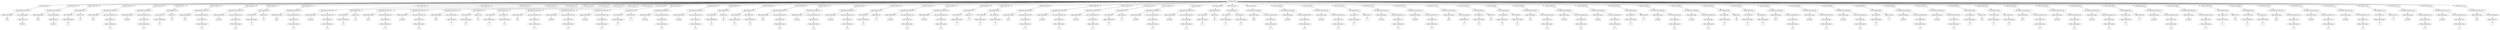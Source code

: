 /*
 * AST in dot format generated by phc -- the PHP compiler
 */

digraph AST {
node_0 [label="AST_php_script"];
node_1 [label="AST_eval_expr (13)"];
node_2 [label="AST_method_invocation (13)"];
node_3 [label="Token_method_name"];
node_4 [label="eval", shape=box]
node_3 -> node_4;
node_5 [label="AST_actual_parameter"];
node_6 [label="Token_string (13)"];
node_7 [label="function f..", shape=box]
node_6 -> node_7;
node_5 -> node_6;
node_2 -> node_5;
node_2 -> node_3;
node_1 -> node_2;
node_8 [label="AST_eval_expr (14)"];
node_9 [label="AST_method_invocation (14)"];
node_10 [label="Token_method_name"];
node_11 [label="eval", shape=box]
node_10 -> node_11;
node_12 [label="AST_actual_parameter"];
node_13 [label="Token_string (14)"];
node_14 [label="function f..", shape=box]
node_13 -> node_14;
node_12 -> node_13;
node_9 -> node_12;
node_9 -> node_10;
node_8 -> node_9;
node_15 [label="AST_eval_expr (18)"];
node_16 [label="AST_assignment (18)"];
node_17 [label="AST_variable (18)"];
node_18 [label="Token_variable_name"];
node_19 [label="a", shape=box]
node_18 -> node_19;
node_17 -> node_18;
node_20 [label="Token_int (18)"];
node_21 [label="10", shape=box]
node_20 -> node_21;
node_16 -> node_20;
node_16 -> node_17;
node_15 -> node_16;
node_22 [label="AST_eval_expr (19)"];
node_23 [label="AST_method_invocation (19)"];
node_24 [label="Token_method_name"];
node_25 [label="fun", shape=box]
node_24 -> node_25;
node_26 [label="AST_actual_parameter (19)"];
node_27 [label="AST_variable (19)"];
node_28 [label="Token_variable_name"];
node_29 [label="a", shape=box]
node_28 -> node_29;
node_27 -> node_28;
node_26 -> node_27;
node_23 -> node_26;
node_23 -> node_24;
node_22 -> node_23;
node_30 [label="AST_eval_expr (20)"];
node_31 [label="AST_method_invocation (20)"];
node_32 [label="Token_method_name"];
node_33 [label="var_export", shape=box]
node_32 -> node_33;
node_34 [label="AST_actual_parameter (20)"];
node_35 [label="AST_variable (20)"];
node_36 [label="Token_variable_name"];
node_37 [label="a", shape=box]
node_36 -> node_37;
node_35 -> node_36;
node_34 -> node_35;
node_31 -> node_34;
node_31 -> node_32;
node_30 -> node_31;
node_38 [label="AST_eval_expr (22)"];
node_39 [label="AST_assignment (22)"];
node_40 [label="AST_variable (22)"];
node_41 [label="Token_variable_name"];
node_42 [label="b", shape=box]
node_41 -> node_42;
node_40 -> node_41;
node_43 [label="Token_int (22)"];
node_44 [label="20", shape=box]
node_43 -> node_44;
node_39 -> node_43;
node_39 -> node_40;
node_38 -> node_39;
node_45 [label="AST_eval_expr (23)"];
node_46 [label="AST_method_invocation (23)"];
node_47 [label="Token_method_name"];
node_48 [label="fun", shape=box]
node_47 -> node_48;
node_49 [label="AST_actual_parameter (23)"];
node_50 [label="AST_variable (23)"];
node_51 [label="Token_variable_name"];
node_52 [label="b", shape=box]
node_51 -> node_52;
node_50 -> node_51;
node_49 -> node_50;
node_46 -> node_49;
node_46 -> node_47;
node_45 -> node_46;
node_53 [label="AST_eval_expr (24)"];
node_54 [label="AST_method_invocation (24)"];
node_55 [label="Token_method_name"];
node_56 [label="var_export", shape=box]
node_55 -> node_56;
node_57 [label="AST_actual_parameter (24)"];
node_58 [label="AST_variable (24)"];
node_59 [label="Token_variable_name"];
node_60 [label="b", shape=box]
node_59 -> node_60;
node_58 -> node_59;
node_57 -> node_58;
node_54 -> node_57;
node_54 -> node_55;
node_53 -> node_54;
node_61 [label="AST_eval_expr (26)"];
node_62 [label="AST_assignment (26)"];
node_63 [label="AST_variable (26)"];
node_64 [label="Token_variable_name"];
node_65 [label="c", shape=box]
node_64 -> node_65;
node_63 -> node_64;
node_66 [label="Token_int (26)"];
node_67 [label="30", shape=box]
node_66 -> node_67;
node_62 -> node_66;
node_62 -> node_63;
node_61 -> node_62;
node_68 [label="AST_eval_expr (27)"];
node_69 [label="AST_method_invocation (27)"];
node_70 [label="Token_method_name"];
node_71 [label="fun_r", shape=box]
node_70 -> node_71;
node_72 [label="AST_actual_parameter (27)"];
node_73 [label="AST_variable (27)"];
node_74 [label="Token_variable_name"];
node_75 [label="c", shape=box]
node_74 -> node_75;
node_73 -> node_74;
node_72 -> node_73;
node_69 -> node_72;
node_69 -> node_70;
node_68 -> node_69;
node_76 [label="AST_eval_expr (28)"];
node_77 [label="AST_method_invocation (28)"];
node_78 [label="Token_method_name"];
node_79 [label="var_export", shape=box]
node_78 -> node_79;
node_80 [label="AST_actual_parameter (28)"];
node_81 [label="AST_variable (28)"];
node_82 [label="Token_variable_name"];
node_83 [label="c", shape=box]
node_82 -> node_83;
node_81 -> node_82;
node_80 -> node_81;
node_77 -> node_80;
node_77 -> node_78;
node_76 -> node_77;
node_84 [label="AST_eval_expr (30)"];
node_85 [label="AST_assignment (30)"];
node_86 [label="AST_variable (30)"];
node_87 [label="Token_variable_name"];
node_88 [label="d", shape=box]
node_87 -> node_88;
node_86 -> node_87;
node_89 [label="Token_int (30)"];
node_90 [label="40", shape=box]
node_89 -> node_90;
node_85 -> node_89;
node_85 -> node_86;
node_84 -> node_85;
node_91 [label="AST_eval_expr (31)"];
node_92 [label="AST_method_invocation (31)"];
node_93 [label="Token_method_name"];
node_94 [label="fun_r", shape=box]
node_93 -> node_94;
node_95 [label="AST_actual_parameter (31)"];
node_96 [label="AST_variable (31)"];
node_97 [label="Token_variable_name"];
node_98 [label="d", shape=box]
node_97 -> node_98;
node_96 -> node_97;
node_95 -> node_96;
node_92 -> node_95;
node_92 -> node_93;
node_91 -> node_92;
node_99 [label="AST_eval_expr (32)"];
node_100 [label="AST_method_invocation (32)"];
node_101 [label="Token_method_name"];
node_102 [label="var_export", shape=box]
node_101 -> node_102;
node_103 [label="AST_actual_parameter (32)"];
node_104 [label="AST_variable (32)"];
node_105 [label="Token_variable_name"];
node_106 [label="d", shape=box]
node_105 -> node_106;
node_104 -> node_105;
node_103 -> node_104;
node_100 -> node_103;
node_100 -> node_101;
node_99 -> node_100;
node_107 [label="AST_eval_expr (34)"];
node_108 [label="AST_method_invocation (34)"];
node_109 [label="Token_method_name"];
node_110 [label="echo", shape=box]
node_109 -> node_110;
node_111 [label="AST_actual_parameter"];
node_112 [label="Token_string (34)"];
node_113 [label="", shape=box]
node_112 -> node_113;
node_111 -> node_112;
node_108 -> node_111;
node_108 -> node_109;
node_107 -> node_108;
node_114 [label="AST_eval_expr (40)"];
node_115 [label="AST_assignment (40)"];
node_116 [label="AST_variable (40)"];
node_117 [label="Token_variable_name"];
node_118 [label="e", shape=box]
node_117 -> node_118;
node_116 -> node_117;
node_119 [label="Token_int (40)"];
node_120 [label="50", shape=box]
node_119 -> node_120;
node_115 -> node_119;
node_115 -> node_116;
node_114 -> node_115;
node_121 [label="AST_eval_expr (41)"];
node_122 [label="AST_assignment (41)"];
node_123 [label="AST_variable (41)"];
node_124 [label="Token_variable_name"];
node_125 [label="f", shape=box]
node_124 -> node_125;
node_123 -> node_124;
node_126 [label="AST_variable (41)"];
node_127 [label="Token_variable_name"];
node_128 [label="e", shape=box]
node_127 -> node_128;
node_126 -> node_127;
node_122 -> node_126;
node_122 -> node_123;
node_121 -> node_122;
node_129 [label="AST_eval_expr (42)"];
node_130 [label="AST_method_invocation (42)"];
node_131 [label="Token_method_name"];
node_132 [label="fun", shape=box]
node_131 -> node_132;
node_133 [label="AST_actual_parameter (42)"];
node_134 [label="AST_variable (42)"];
node_135 [label="Token_variable_name"];
node_136 [label="f", shape=box]
node_135 -> node_136;
node_134 -> node_135;
node_133 -> node_134;
node_130 -> node_133;
node_130 -> node_131;
node_129 -> node_130;
node_137 [label="AST_eval_expr (43)"];
node_138 [label="AST_method_invocation (43)"];
node_139 [label="Token_method_name"];
node_140 [label="var_export", shape=box]
node_139 -> node_140;
node_141 [label="AST_actual_parameter (43)"];
node_142 [label="AST_variable (43)"];
node_143 [label="Token_variable_name"];
node_144 [label="e", shape=box]
node_143 -> node_144;
node_142 -> node_143;
node_141 -> node_142;
node_138 -> node_141;
node_138 -> node_139;
node_137 -> node_138;
node_145 [label="AST_eval_expr (44)"];
node_146 [label="AST_method_invocation (44)"];
node_147 [label="Token_method_name"];
node_148 [label="var_export", shape=box]
node_147 -> node_148;
node_149 [label="AST_actual_parameter (44)"];
node_150 [label="AST_variable (44)"];
node_151 [label="Token_variable_name"];
node_152 [label="f", shape=box]
node_151 -> node_152;
node_150 -> node_151;
node_149 -> node_150;
node_146 -> node_149;
node_146 -> node_147;
node_145 -> node_146;
node_153 [label="AST_eval_expr (45)"];
node_154 [label="AST_assignment (45)"];
node_155 [label="AST_variable (45)"];
node_156 [label="Token_variable_name"];
node_157 [label="f", shape=box]
node_156 -> node_157;
node_155 -> node_156;
node_158 [label="Token_string (45)"];
node_159 [label="y", shape=box]
node_158 -> node_159;
node_154 -> node_158;
node_154 -> node_155;
node_153 -> node_154;
node_160 [label="AST_eval_expr (46)"];
node_161 [label="AST_method_invocation (46)"];
node_162 [label="Token_method_name"];
node_163 [label="var_export", shape=box]
node_162 -> node_163;
node_164 [label="AST_actual_parameter (46)"];
node_165 [label="AST_variable (46)"];
node_166 [label="Token_variable_name"];
node_167 [label="e", shape=box]
node_166 -> node_167;
node_165 -> node_166;
node_164 -> node_165;
node_161 -> node_164;
node_161 -> node_162;
node_160 -> node_161;
node_168 [label="AST_eval_expr (47)"];
node_169 [label="AST_method_invocation (47)"];
node_170 [label="Token_method_name"];
node_171 [label="var_export", shape=box]
node_170 -> node_171;
node_172 [label="AST_actual_parameter (47)"];
node_173 [label="AST_variable (47)"];
node_174 [label="Token_variable_name"];
node_175 [label="f", shape=box]
node_174 -> node_175;
node_173 -> node_174;
node_172 -> node_173;
node_169 -> node_172;
node_169 -> node_170;
node_168 -> node_169;
node_176 [label="AST_eval_expr (48)"];
node_177 [label="AST_assignment (48)"];
node_178 [label="AST_variable (48)"];
node_179 [label="Token_variable_name"];
node_180 [label="g", shape=box]
node_179 -> node_180;
node_178 -> node_179;
node_181 [label="Token_int (48)"];
node_182 [label="60", shape=box]
node_181 -> node_182;
node_177 -> node_181;
node_177 -> node_178;
node_176 -> node_177;
node_183 [label="AST_eval_expr (49)"];
node_184 [label="AST_assignment (49)"];
node_185 [label="AST_variable (49)"];
node_186 [label="Token_variable_name"];
node_187 [label="h", shape=box]
node_186 -> node_187;
node_185 -> node_186;
node_188 [label="AST_variable (49)"];
node_189 [label="Token_variable_name"];
node_190 [label="g", shape=box]
node_189 -> node_190;
node_188 -> node_189;
node_184 -> node_188;
node_184 -> node_185;
node_183 -> node_184;
node_191 [label="AST_eval_expr (50)"];
node_192 [label="AST_method_invocation (50)"];
node_193 [label="Token_method_name"];
node_194 [label="fun", shape=box]
node_193 -> node_194;
node_195 [label="AST_actual_parameter (50)"];
node_196 [label="AST_variable (50)"];
node_197 [label="Token_variable_name"];
node_198 [label="h", shape=box]
node_197 -> node_198;
node_196 -> node_197;
node_195 -> node_196;
node_192 -> node_195;
node_192 -> node_193;
node_191 -> node_192;
node_199 [label="AST_eval_expr (51)"];
node_200 [label="AST_method_invocation (51)"];
node_201 [label="Token_method_name"];
node_202 [label="var_export", shape=box]
node_201 -> node_202;
node_203 [label="AST_actual_parameter (51)"];
node_204 [label="AST_variable (51)"];
node_205 [label="Token_variable_name"];
node_206 [label="g", shape=box]
node_205 -> node_206;
node_204 -> node_205;
node_203 -> node_204;
node_200 -> node_203;
node_200 -> node_201;
node_199 -> node_200;
node_207 [label="AST_eval_expr (52)"];
node_208 [label="AST_method_invocation (52)"];
node_209 [label="Token_method_name"];
node_210 [label="var_export", shape=box]
node_209 -> node_210;
node_211 [label="AST_actual_parameter (52)"];
node_212 [label="AST_variable (52)"];
node_213 [label="Token_variable_name"];
node_214 [label="h", shape=box]
node_213 -> node_214;
node_212 -> node_213;
node_211 -> node_212;
node_208 -> node_211;
node_208 -> node_209;
node_207 -> node_208;
node_215 [label="AST_eval_expr (53)"];
node_216 [label="AST_assignment (53)"];
node_217 [label="AST_variable (53)"];
node_218 [label="Token_variable_name"];
node_219 [label="h", shape=box]
node_218 -> node_219;
node_217 -> node_218;
node_220 [label="Token_string (53)"];
node_221 [label="y", shape=box]
node_220 -> node_221;
node_216 -> node_220;
node_216 -> node_217;
node_215 -> node_216;
node_222 [label="AST_eval_expr (54)"];
node_223 [label="AST_method_invocation (54)"];
node_224 [label="Token_method_name"];
node_225 [label="var_export", shape=box]
node_224 -> node_225;
node_226 [label="AST_actual_parameter (54)"];
node_227 [label="AST_variable (54)"];
node_228 [label="Token_variable_name"];
node_229 [label="g", shape=box]
node_228 -> node_229;
node_227 -> node_228;
node_226 -> node_227;
node_223 -> node_226;
node_223 -> node_224;
node_222 -> node_223;
node_230 [label="AST_eval_expr (55)"];
node_231 [label="AST_method_invocation (55)"];
node_232 [label="Token_method_name"];
node_233 [label="var_export", shape=box]
node_232 -> node_233;
node_234 [label="AST_actual_parameter (55)"];
node_235 [label="AST_variable (55)"];
node_236 [label="Token_variable_name"];
node_237 [label="h", shape=box]
node_236 -> node_237;
node_235 -> node_236;
node_234 -> node_235;
node_231 -> node_234;
node_231 -> node_232;
node_230 -> node_231;
node_238 [label="AST_eval_expr (57)"];
node_239 [label="AST_assignment (57)"];
node_240 [label="AST_variable (57)"];
node_241 [label="Token_variable_name"];
node_242 [label="i", shape=box]
node_241 -> node_242;
node_240 -> node_241;
node_243 [label="Token_int (57)"];
node_244 [label="70", shape=box]
node_243 -> node_244;
node_239 -> node_243;
node_239 -> node_240;
node_238 -> node_239;
node_245 [label="AST_eval_expr (58)"];
node_246 [label="AST_assignment (58)"];
node_247 [label="AST_variable (58)"];
node_248 [label="Token_variable_name"];
node_249 [label="j", shape=box]
node_248 -> node_249;
node_247 -> node_248;
node_250 [label="AST_variable (58)"];
node_251 [label="Token_variable_name"];
node_252 [label="i", shape=box]
node_251 -> node_252;
node_250 -> node_251;
node_246 -> node_250;
node_246 -> node_247;
node_245 -> node_246;
node_253 [label="AST_eval_expr (59)"];
node_254 [label="AST_method_invocation (59)"];
node_255 [label="Token_method_name"];
node_256 [label="fun_r", shape=box]
node_255 -> node_256;
node_257 [label="AST_actual_parameter (59)"];
node_258 [label="AST_variable (59)"];
node_259 [label="Token_variable_name"];
node_260 [label="j", shape=box]
node_259 -> node_260;
node_258 -> node_259;
node_257 -> node_258;
node_254 -> node_257;
node_254 -> node_255;
node_253 -> node_254;
node_261 [label="AST_eval_expr (60)"];
node_262 [label="AST_method_invocation (60)"];
node_263 [label="Token_method_name"];
node_264 [label="var_export", shape=box]
node_263 -> node_264;
node_265 [label="AST_actual_parameter (60)"];
node_266 [label="AST_variable (60)"];
node_267 [label="Token_variable_name"];
node_268 [label="i", shape=box]
node_267 -> node_268;
node_266 -> node_267;
node_265 -> node_266;
node_262 -> node_265;
node_262 -> node_263;
node_261 -> node_262;
node_269 [label="AST_eval_expr (61)"];
node_270 [label="AST_method_invocation (61)"];
node_271 [label="Token_method_name"];
node_272 [label="var_export", shape=box]
node_271 -> node_272;
node_273 [label="AST_actual_parameter (61)"];
node_274 [label="AST_variable (61)"];
node_275 [label="Token_variable_name"];
node_276 [label="j", shape=box]
node_275 -> node_276;
node_274 -> node_275;
node_273 -> node_274;
node_270 -> node_273;
node_270 -> node_271;
node_269 -> node_270;
node_277 [label="AST_eval_expr (62)"];
node_278 [label="AST_assignment (62)"];
node_279 [label="AST_variable (62)"];
node_280 [label="Token_variable_name"];
node_281 [label="j", shape=box]
node_280 -> node_281;
node_279 -> node_280;
node_282 [label="Token_string (62)"];
node_283 [label="y", shape=box]
node_282 -> node_283;
node_278 -> node_282;
node_278 -> node_279;
node_277 -> node_278;
node_284 [label="AST_eval_expr (63)"];
node_285 [label="AST_method_invocation (63)"];
node_286 [label="Token_method_name"];
node_287 [label="var_export", shape=box]
node_286 -> node_287;
node_288 [label="AST_actual_parameter (63)"];
node_289 [label="AST_variable (63)"];
node_290 [label="Token_variable_name"];
node_291 [label="i", shape=box]
node_290 -> node_291;
node_289 -> node_290;
node_288 -> node_289;
node_285 -> node_288;
node_285 -> node_286;
node_284 -> node_285;
node_292 [label="AST_eval_expr (64)"];
node_293 [label="AST_method_invocation (64)"];
node_294 [label="Token_method_name"];
node_295 [label="var_export", shape=box]
node_294 -> node_295;
node_296 [label="AST_actual_parameter (64)"];
node_297 [label="AST_variable (64)"];
node_298 [label="Token_variable_name"];
node_299 [label="j", shape=box]
node_298 -> node_299;
node_297 -> node_298;
node_296 -> node_297;
node_293 -> node_296;
node_293 -> node_294;
node_292 -> node_293;
node_300 [label="AST_eval_expr (66)"];
node_301 [label="AST_assignment (66)"];
node_302 [label="AST_variable (66)"];
node_303 [label="Token_variable_name"];
node_304 [label="k", shape=box]
node_303 -> node_304;
node_302 -> node_303;
node_305 [label="Token_int (66)"];
node_306 [label="80", shape=box]
node_305 -> node_306;
node_301 -> node_305;
node_301 -> node_302;
node_300 -> node_301;
node_307 [label="AST_eval_expr (67)"];
node_308 [label="AST_assignment (67)"];
node_309 [label="AST_variable (67)"];
node_310 [label="Token_variable_name"];
node_311 [label="l", shape=box]
node_310 -> node_311;
node_309 -> node_310;
node_312 [label="AST_variable (67)"];
node_313 [label="Token_variable_name"];
node_314 [label="k", shape=box]
node_313 -> node_314;
node_312 -> node_313;
node_308 -> node_312;
node_308 -> node_309;
node_307 -> node_308;
node_315 [label="AST_eval_expr (68)"];
node_316 [label="AST_method_invocation (68)"];
node_317 [label="Token_method_name"];
node_318 [label="fun_r", shape=box]
node_317 -> node_318;
node_319 [label="AST_actual_parameter (68)"];
node_320 [label="AST_variable (68)"];
node_321 [label="Token_variable_name"];
node_322 [label="l", shape=box]
node_321 -> node_322;
node_320 -> node_321;
node_319 -> node_320;
node_316 -> node_319;
node_316 -> node_317;
node_315 -> node_316;
node_323 [label="AST_eval_expr (69)"];
node_324 [label="AST_method_invocation (69)"];
node_325 [label="Token_method_name"];
node_326 [label="var_export", shape=box]
node_325 -> node_326;
node_327 [label="AST_actual_parameter (69)"];
node_328 [label="AST_variable (69)"];
node_329 [label="Token_variable_name"];
node_330 [label="k", shape=box]
node_329 -> node_330;
node_328 -> node_329;
node_327 -> node_328;
node_324 -> node_327;
node_324 -> node_325;
node_323 -> node_324;
node_331 [label="AST_eval_expr (70)"];
node_332 [label="AST_method_invocation (70)"];
node_333 [label="Token_method_name"];
node_334 [label="var_export", shape=box]
node_333 -> node_334;
node_335 [label="AST_actual_parameter (70)"];
node_336 [label="AST_variable (70)"];
node_337 [label="Token_variable_name"];
node_338 [label="l", shape=box]
node_337 -> node_338;
node_336 -> node_337;
node_335 -> node_336;
node_332 -> node_335;
node_332 -> node_333;
node_331 -> node_332;
node_339 [label="AST_eval_expr (71)"];
node_340 [label="AST_assignment (71)"];
node_341 [label="AST_variable (71)"];
node_342 [label="Token_variable_name"];
node_343 [label="l", shape=box]
node_342 -> node_343;
node_341 -> node_342;
node_344 [label="Token_string (71)"];
node_345 [label="y", shape=box]
node_344 -> node_345;
node_340 -> node_344;
node_340 -> node_341;
node_339 -> node_340;
node_346 [label="AST_eval_expr (72)"];
node_347 [label="AST_method_invocation (72)"];
node_348 [label="Token_method_name"];
node_349 [label="var_export", shape=box]
node_348 -> node_349;
node_350 [label="AST_actual_parameter (72)"];
node_351 [label="AST_variable (72)"];
node_352 [label="Token_variable_name"];
node_353 [label="k", shape=box]
node_352 -> node_353;
node_351 -> node_352;
node_350 -> node_351;
node_347 -> node_350;
node_347 -> node_348;
node_346 -> node_347;
node_354 [label="AST_eval_expr (73)"];
node_355 [label="AST_method_invocation (73)"];
node_356 [label="Token_method_name"];
node_357 [label="var_export", shape=box]
node_356 -> node_357;
node_358 [label="AST_actual_parameter (73)"];
node_359 [label="AST_variable (73)"];
node_360 [label="Token_variable_name"];
node_361 [label="l", shape=box]
node_360 -> node_361;
node_359 -> node_360;
node_358 -> node_359;
node_355 -> node_358;
node_355 -> node_356;
node_354 -> node_355;
node_362 [label="AST_eval_expr (74)"];
node_363 [label="AST_method_invocation (74)"];
node_364 [label="Token_method_name"];
node_365 [label="echo", shape=box]
node_364 -> node_365;
node_366 [label="AST_actual_parameter"];
node_367 [label="Token_string (74)"];
node_368 [label="", shape=box]
node_367 -> node_368;
node_366 -> node_367;
node_363 -> node_366;
node_363 -> node_364;
node_362 -> node_363;
node_369 [label="AST_eval_expr (81)"];
node_370 [label="AST_assignment (81)"];
node_371 [label="AST_variable (81)"];
node_372 [label="Token_variable_name"];
node_373 [label="m", shape=box]
node_372 -> node_373;
node_371 -> node_372;
node_374 [label="Token_int (81)"];
node_375 [label="90", shape=box]
node_374 -> node_375;
node_370 -> node_374;
node_370 -> node_371;
node_369 -> node_370;
node_376 [label="AST_eval_expr (82)"];
node_377 [label="AST_assignment (82)"];
node_378 [label="AST_variable (82)"];
node_379 [label="Token_variable_name"];
node_380 [label="n", shape=box]
node_379 -> node_380;
node_378 -> node_379;
node_381 [label="AST_variable (82)"];
node_382 [label="Token_variable_name"];
node_383 [label="m", shape=box]
node_382 -> node_383;
node_381 -> node_382;
node_377 -> node_381;
node_377 -> node_378;
node_376 -> node_377;
node_384 [label="AST_eval_expr (83)"];
node_385 [label="AST_method_invocation (83)"];
node_386 [label="Token_method_name"];
node_387 [label="fun", shape=box]
node_386 -> node_387;
node_388 [label="AST_actual_parameter (83)"];
node_389 [label="AST_variable (83)"];
node_390 [label="Token_variable_name"];
node_391 [label="n", shape=box]
node_390 -> node_391;
node_389 -> node_390;
node_388 -> node_389;
node_385 -> node_388;
node_385 -> node_386;
node_384 -> node_385;
node_392 [label="AST_eval_expr (84)"];
node_393 [label="AST_method_invocation (84)"];
node_394 [label="Token_method_name"];
node_395 [label="var_export", shape=box]
node_394 -> node_395;
node_396 [label="AST_actual_parameter (84)"];
node_397 [label="AST_variable (84)"];
node_398 [label="Token_variable_name"];
node_399 [label="m", shape=box]
node_398 -> node_399;
node_397 -> node_398;
node_396 -> node_397;
node_393 -> node_396;
node_393 -> node_394;
node_392 -> node_393;
node_400 [label="AST_eval_expr (85)"];
node_401 [label="AST_method_invocation (85)"];
node_402 [label="Token_method_name"];
node_403 [label="var_export", shape=box]
node_402 -> node_403;
node_404 [label="AST_actual_parameter (85)"];
node_405 [label="AST_variable (85)"];
node_406 [label="Token_variable_name"];
node_407 [label="n", shape=box]
node_406 -> node_407;
node_405 -> node_406;
node_404 -> node_405;
node_401 -> node_404;
node_401 -> node_402;
node_400 -> node_401;
node_408 [label="AST_eval_expr (86)"];
node_409 [label="AST_assignment (86)"];
node_410 [label="AST_variable (86)"];
node_411 [label="Token_variable_name"];
node_412 [label="m", shape=box]
node_411 -> node_412;
node_410 -> node_411;
node_413 [label="Token_string (86)"];
node_414 [label="y", shape=box]
node_413 -> node_414;
node_409 -> node_413;
node_409 -> node_410;
node_408 -> node_409;
node_415 [label="AST_eval_expr (87)"];
node_416 [label="AST_method_invocation (87)"];
node_417 [label="Token_method_name"];
node_418 [label="var_export", shape=box]
node_417 -> node_418;
node_419 [label="AST_actual_parameter (87)"];
node_420 [label="AST_variable (87)"];
node_421 [label="Token_variable_name"];
node_422 [label="m", shape=box]
node_421 -> node_422;
node_420 -> node_421;
node_419 -> node_420;
node_416 -> node_419;
node_416 -> node_417;
node_415 -> node_416;
node_423 [label="AST_eval_expr (88)"];
node_424 [label="AST_method_invocation (88)"];
node_425 [label="Token_method_name"];
node_426 [label="var_export", shape=box]
node_425 -> node_426;
node_427 [label="AST_actual_parameter (88)"];
node_428 [label="AST_variable (88)"];
node_429 [label="Token_variable_name"];
node_430 [label="n", shape=box]
node_429 -> node_430;
node_428 -> node_429;
node_427 -> node_428;
node_424 -> node_427;
node_424 -> node_425;
node_423 -> node_424;
node_431 [label="AST_eval_expr (90)"];
node_432 [label="AST_assignment (90)"];
node_433 [label="AST_variable (90)"];
node_434 [label="Token_variable_name"];
node_435 [label="o", shape=box]
node_434 -> node_435;
node_433 -> node_434;
node_436 [label="Token_int (90)"];
node_437 [label="100", shape=box]
node_436 -> node_437;
node_432 -> node_436;
node_432 -> node_433;
node_431 -> node_432;
node_438 [label="AST_eval_expr (91)"];
node_439 [label="AST_assignment (91)"];
node_440 [label="AST_variable (91)"];
node_441 [label="Token_variable_name"];
node_442 [label="p", shape=box]
node_441 -> node_442;
node_440 -> node_441;
node_443 [label="AST_variable (91)"];
node_444 [label="Token_variable_name"];
node_445 [label="o", shape=box]
node_444 -> node_445;
node_443 -> node_444;
node_439 -> node_443;
node_439 -> node_440;
node_438 -> node_439;
node_446 [label="AST_eval_expr (92)"];
node_447 [label="AST_method_invocation (92)"];
node_448 [label="Token_method_name"];
node_449 [label="fun", shape=box]
node_448 -> node_449;
node_450 [label="AST_actual_parameter (92)"];
node_451 [label="AST_variable (92)"];
node_452 [label="Token_variable_name"];
node_453 [label="p", shape=box]
node_452 -> node_453;
node_451 -> node_452;
node_450 -> node_451;
node_447 -> node_450;
node_447 -> node_448;
node_446 -> node_447;
node_454 [label="AST_eval_expr (93)"];
node_455 [label="AST_method_invocation (93)"];
node_456 [label="Token_method_name"];
node_457 [label="var_export", shape=box]
node_456 -> node_457;
node_458 [label="AST_actual_parameter (93)"];
node_459 [label="AST_variable (93)"];
node_460 [label="Token_variable_name"];
node_461 [label="o", shape=box]
node_460 -> node_461;
node_459 -> node_460;
node_458 -> node_459;
node_455 -> node_458;
node_455 -> node_456;
node_454 -> node_455;
node_462 [label="AST_eval_expr (94)"];
node_463 [label="AST_method_invocation (94)"];
node_464 [label="Token_method_name"];
node_465 [label="var_export", shape=box]
node_464 -> node_465;
node_466 [label="AST_actual_parameter (94)"];
node_467 [label="AST_variable (94)"];
node_468 [label="Token_variable_name"];
node_469 [label="p", shape=box]
node_468 -> node_469;
node_467 -> node_468;
node_466 -> node_467;
node_463 -> node_466;
node_463 -> node_464;
node_462 -> node_463;
node_470 [label="AST_eval_expr (95)"];
node_471 [label="AST_assignment (95)"];
node_472 [label="AST_variable (95)"];
node_473 [label="Token_variable_name"];
node_474 [label="p", shape=box]
node_473 -> node_474;
node_472 -> node_473;
node_475 [label="Token_string (95)"];
node_476 [label="y", shape=box]
node_475 -> node_476;
node_471 -> node_475;
node_471 -> node_472;
node_470 -> node_471;
node_477 [label="AST_eval_expr (96)"];
node_478 [label="AST_method_invocation (96)"];
node_479 [label="Token_method_name"];
node_480 [label="var_export", shape=box]
node_479 -> node_480;
node_481 [label="AST_actual_parameter (96)"];
node_482 [label="AST_variable (96)"];
node_483 [label="Token_variable_name"];
node_484 [label="o", shape=box]
node_483 -> node_484;
node_482 -> node_483;
node_481 -> node_482;
node_478 -> node_481;
node_478 -> node_479;
node_477 -> node_478;
node_485 [label="AST_eval_expr (97)"];
node_486 [label="AST_method_invocation (97)"];
node_487 [label="Token_method_name"];
node_488 [label="var_export", shape=box]
node_487 -> node_488;
node_489 [label="AST_actual_parameter (97)"];
node_490 [label="AST_variable (97)"];
node_491 [label="Token_variable_name"];
node_492 [label="p", shape=box]
node_491 -> node_492;
node_490 -> node_491;
node_489 -> node_490;
node_486 -> node_489;
node_486 -> node_487;
node_485 -> node_486;
node_493 [label="AST_eval_expr (99)"];
node_494 [label="AST_assignment (99)"];
node_495 [label="AST_variable (99)"];
node_496 [label="Token_variable_name"];
node_497 [label="q", shape=box]
node_496 -> node_497;
node_495 -> node_496;
node_498 [label="Token_int (99)"];
node_499 [label="110", shape=box]
node_498 -> node_499;
node_494 -> node_498;
node_494 -> node_495;
node_493 -> node_494;
node_500 [label="AST_eval_expr (100)"];
node_501 [label="AST_assignment (100)"];
node_502 [label="AST_variable (100)"];
node_503 [label="Token_variable_name"];
node_504 [label="r", shape=box]
node_503 -> node_504;
node_502 -> node_503;
node_505 [label="AST_variable (100)"];
node_506 [label="Token_variable_name"];
node_507 [label="q", shape=box]
node_506 -> node_507;
node_505 -> node_506;
node_501 -> node_505;
node_501 -> node_502;
node_500 -> node_501;
node_508 [label="AST_eval_expr (101)"];
node_509 [label="AST_method_invocation (101)"];
node_510 [label="Token_method_name"];
node_511 [label="fun_r", shape=box]
node_510 -> node_511;
node_512 [label="AST_actual_parameter (101)"];
node_513 [label="AST_variable (101)"];
node_514 [label="Token_variable_name"];
node_515 [label="r", shape=box]
node_514 -> node_515;
node_513 -> node_514;
node_512 -> node_513;
node_509 -> node_512;
node_509 -> node_510;
node_508 -> node_509;
node_516 [label="AST_eval_expr (102)"];
node_517 [label="AST_method_invocation (102)"];
node_518 [label="Token_method_name"];
node_519 [label="var_export", shape=box]
node_518 -> node_519;
node_520 [label="AST_actual_parameter (102)"];
node_521 [label="AST_variable (102)"];
node_522 [label="Token_variable_name"];
node_523 [label="q", shape=box]
node_522 -> node_523;
node_521 -> node_522;
node_520 -> node_521;
node_517 -> node_520;
node_517 -> node_518;
node_516 -> node_517;
node_524 [label="AST_eval_expr (103)"];
node_525 [label="AST_method_invocation (103)"];
node_526 [label="Token_method_name"];
node_527 [label="var_export", shape=box]
node_526 -> node_527;
node_528 [label="AST_actual_parameter (103)"];
node_529 [label="AST_variable (103)"];
node_530 [label="Token_variable_name"];
node_531 [label="r", shape=box]
node_530 -> node_531;
node_529 -> node_530;
node_528 -> node_529;
node_525 -> node_528;
node_525 -> node_526;
node_524 -> node_525;
node_532 [label="AST_eval_expr (104)"];
node_533 [label="AST_assignment (104)"];
node_534 [label="AST_variable (104)"];
node_535 [label="Token_variable_name"];
node_536 [label="r", shape=box]
node_535 -> node_536;
node_534 -> node_535;
node_537 [label="Token_string (104)"];
node_538 [label="y", shape=box]
node_537 -> node_538;
node_533 -> node_537;
node_533 -> node_534;
node_532 -> node_533;
node_539 [label="AST_eval_expr (105)"];
node_540 [label="AST_method_invocation (105)"];
node_541 [label="Token_method_name"];
node_542 [label="var_export", shape=box]
node_541 -> node_542;
node_543 [label="AST_actual_parameter (105)"];
node_544 [label="AST_variable (105)"];
node_545 [label="Token_variable_name"];
node_546 [label="q", shape=box]
node_545 -> node_546;
node_544 -> node_545;
node_543 -> node_544;
node_540 -> node_543;
node_540 -> node_541;
node_539 -> node_540;
node_547 [label="AST_eval_expr (106)"];
node_548 [label="AST_method_invocation (106)"];
node_549 [label="Token_method_name"];
node_550 [label="var_export", shape=box]
node_549 -> node_550;
node_551 [label="AST_actual_parameter (106)"];
node_552 [label="AST_variable (106)"];
node_553 [label="Token_variable_name"];
node_554 [label="r", shape=box]
node_553 -> node_554;
node_552 -> node_553;
node_551 -> node_552;
node_548 -> node_551;
node_548 -> node_549;
node_547 -> node_548;
node_555 [label="AST_eval_expr (108)"];
node_556 [label="AST_assignment (108)"];
node_557 [label="AST_variable (108)"];
node_558 [label="Token_variable_name"];
node_559 [label="s", shape=box]
node_558 -> node_559;
node_557 -> node_558;
node_560 [label="Token_int (108)"];
node_561 [label="120", shape=box]
node_560 -> node_561;
node_556 -> node_560;
node_556 -> node_557;
node_555 -> node_556;
node_562 [label="AST_eval_expr (109)"];
node_563 [label="AST_assignment (109)"];
node_564 [label="AST_variable (109)"];
node_565 [label="Token_variable_name"];
node_566 [label="t", shape=box]
node_565 -> node_566;
node_564 -> node_565;
node_567 [label="AST_variable (109)"];
node_568 [label="Token_variable_name"];
node_569 [label="s", shape=box]
node_568 -> node_569;
node_567 -> node_568;
node_563 -> node_567;
node_563 -> node_564;
node_562 -> node_563;
node_570 [label="AST_eval_expr (110)"];
node_571 [label="AST_method_invocation (110)"];
node_572 [label="Token_method_name"];
node_573 [label="fun_r", shape=box]
node_572 -> node_573;
node_574 [label="AST_actual_parameter (110)"];
node_575 [label="AST_variable (110)"];
node_576 [label="Token_variable_name"];
node_577 [label="t", shape=box]
node_576 -> node_577;
node_575 -> node_576;
node_574 -> node_575;
node_571 -> node_574;
node_571 -> node_572;
node_570 -> node_571;
node_578 [label="AST_eval_expr (111)"];
node_579 [label="AST_method_invocation (111)"];
node_580 [label="Token_method_name"];
node_581 [label="var_export", shape=box]
node_580 -> node_581;
node_582 [label="AST_actual_parameter (111)"];
node_583 [label="AST_variable (111)"];
node_584 [label="Token_variable_name"];
node_585 [label="s", shape=box]
node_584 -> node_585;
node_583 -> node_584;
node_582 -> node_583;
node_579 -> node_582;
node_579 -> node_580;
node_578 -> node_579;
node_586 [label="AST_eval_expr (112)"];
node_587 [label="AST_method_invocation (112)"];
node_588 [label="Token_method_name"];
node_589 [label="var_export", shape=box]
node_588 -> node_589;
node_590 [label="AST_actual_parameter (112)"];
node_591 [label="AST_variable (112)"];
node_592 [label="Token_variable_name"];
node_593 [label="t", shape=box]
node_592 -> node_593;
node_591 -> node_592;
node_590 -> node_591;
node_587 -> node_590;
node_587 -> node_588;
node_586 -> node_587;
node_594 [label="AST_eval_expr (113)"];
node_595 [label="AST_assignment (113)"];
node_596 [label="AST_variable (113)"];
node_597 [label="Token_variable_name"];
node_598 [label="t", shape=box]
node_597 -> node_598;
node_596 -> node_597;
node_599 [label="Token_string (113)"];
node_600 [label="y", shape=box]
node_599 -> node_600;
node_595 -> node_599;
node_595 -> node_596;
node_594 -> node_595;
node_601 [label="AST_eval_expr (114)"];
node_602 [label="AST_method_invocation (114)"];
node_603 [label="Token_method_name"];
node_604 [label="var_export", shape=box]
node_603 -> node_604;
node_605 [label="AST_actual_parameter (114)"];
node_606 [label="AST_variable (114)"];
node_607 [label="Token_variable_name"];
node_608 [label="s", shape=box]
node_607 -> node_608;
node_606 -> node_607;
node_605 -> node_606;
node_602 -> node_605;
node_602 -> node_603;
node_601 -> node_602;
node_609 [label="AST_eval_expr (115)"];
node_610 [label="AST_method_invocation (115)"];
node_611 [label="Token_method_name"];
node_612 [label="var_export", shape=box]
node_611 -> node_612;
node_613 [label="AST_actual_parameter (115)"];
node_614 [label="AST_variable (115)"];
node_615 [label="Token_variable_name"];
node_616 [label="t", shape=box]
node_615 -> node_616;
node_614 -> node_615;
node_613 -> node_614;
node_610 -> node_613;
node_610 -> node_611;
node_609 -> node_610;
node_617 [label="AST_eval_expr (117)"];
node_618 [label="AST_method_invocation (117)"];
node_619 [label="Token_method_name"];
node_620 [label="echo", shape=box]
node_619 -> node_620;
node_621 [label="AST_actual_parameter"];
node_622 [label="Token_string (117)"];
node_623 [label="", shape=box]
node_622 -> node_623;
node_621 -> node_622;
node_618 -> node_621;
node_618 -> node_619;
node_617 -> node_618;
node_0 -> node_617;
node_0 -> node_609;
node_0 -> node_601;
node_0 -> node_594;
node_0 -> node_586;
node_0 -> node_578;
node_0 -> node_570;
node_0 -> node_562;
node_0 -> node_555;
node_0 -> node_547;
node_0 -> node_539;
node_0 -> node_532;
node_0 -> node_524;
node_0 -> node_516;
node_0 -> node_508;
node_0 -> node_500;
node_0 -> node_493;
node_0 -> node_485;
node_0 -> node_477;
node_0 -> node_470;
node_0 -> node_462;
node_0 -> node_454;
node_0 -> node_446;
node_0 -> node_438;
node_0 -> node_431;
node_0 -> node_423;
node_0 -> node_415;
node_0 -> node_408;
node_0 -> node_400;
node_0 -> node_392;
node_0 -> node_384;
node_0 -> node_376;
node_0 -> node_369;
node_0 -> node_362;
node_0 -> node_354;
node_0 -> node_346;
node_0 -> node_339;
node_0 -> node_331;
node_0 -> node_323;
node_0 -> node_315;
node_0 -> node_307;
node_0 -> node_300;
node_0 -> node_292;
node_0 -> node_284;
node_0 -> node_277;
node_0 -> node_269;
node_0 -> node_261;
node_0 -> node_253;
node_0 -> node_245;
node_0 -> node_238;
node_0 -> node_230;
node_0 -> node_222;
node_0 -> node_215;
node_0 -> node_207;
node_0 -> node_199;
node_0 -> node_191;
node_0 -> node_183;
node_0 -> node_176;
node_0 -> node_168;
node_0 -> node_160;
node_0 -> node_153;
node_0 -> node_145;
node_0 -> node_137;
node_0 -> node_129;
node_0 -> node_121;
node_0 -> node_114;
node_0 -> node_107;
node_0 -> node_99;
node_0 -> node_91;
node_0 -> node_84;
node_0 -> node_76;
node_0 -> node_68;
node_0 -> node_61;
node_0 -> node_53;
node_0 -> node_45;
node_0 -> node_38;
node_0 -> node_30;
node_0 -> node_22;
node_0 -> node_15;
node_0 -> node_8;
node_0 -> node_1;
}
